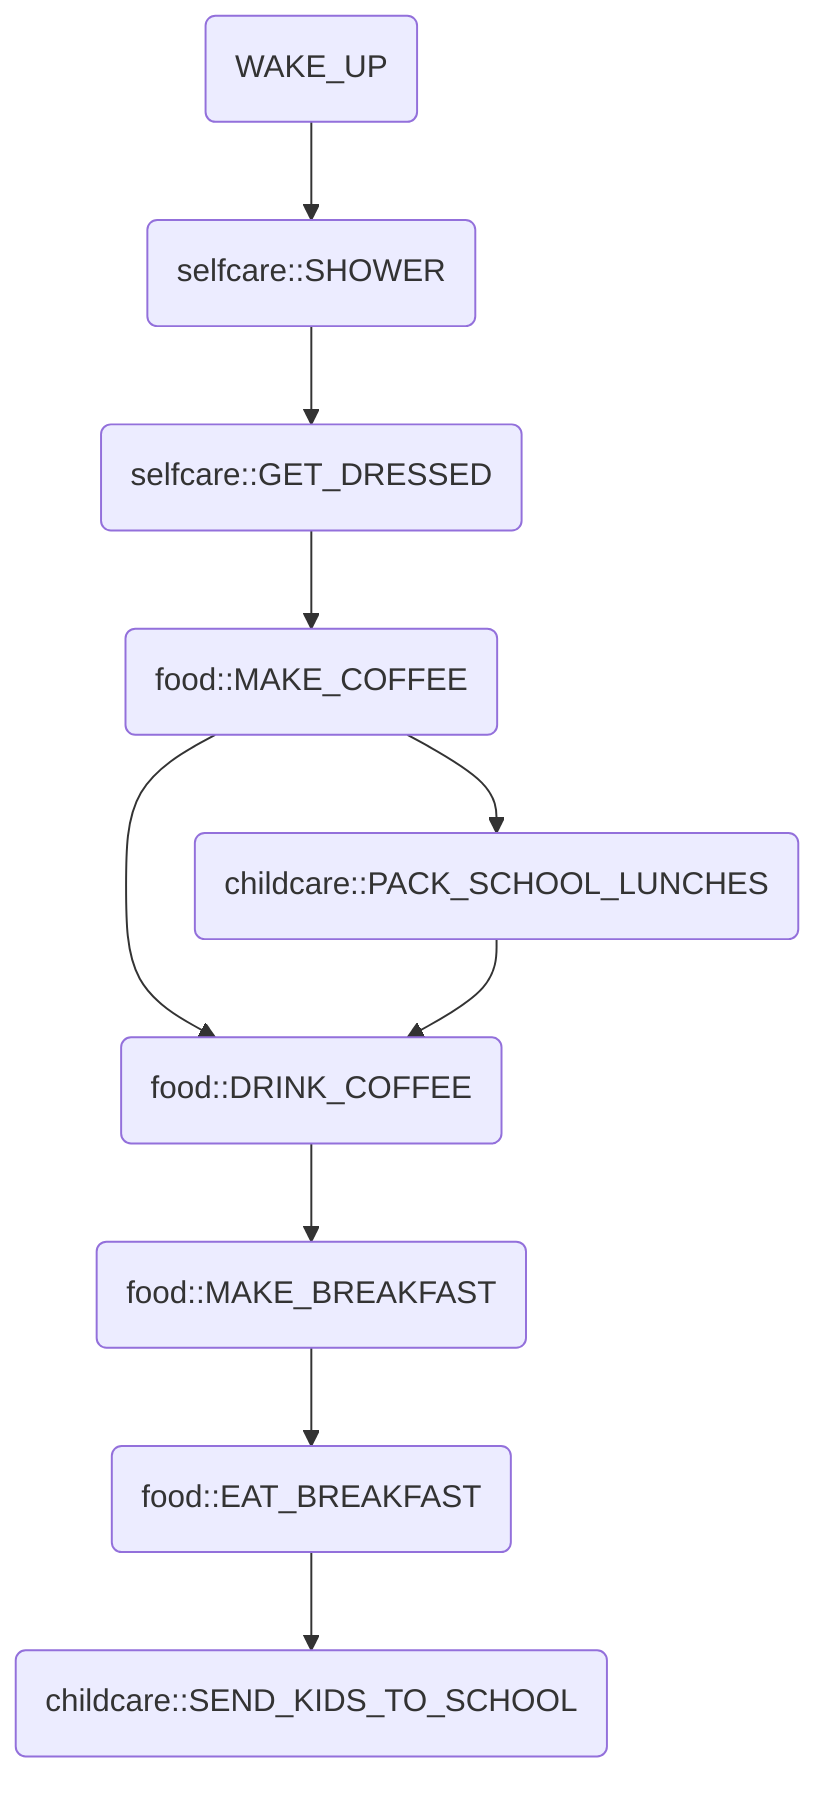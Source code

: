 flowchart TD
  a(WAKE_UP)
  b(selfcare::SHOWER)
  c(selfcare::GET_DRESSED)
  d(food::MAKE_COFFEE)
  e(food::DRINK_COFFEE)
  a --> b
  b --> c
  c --> d
  d --> e
  f(food::MAKE_BREAKFAST)
  g(food::EAT_BREAKFAST)
  h(childcare::PACK_SCHOOL_LUNCHES)
  i(childcare::SEND_KIDS_TO_SCHOOL)
  d --> h
  h --> e
  e --> f
  f --> g
  g --> i